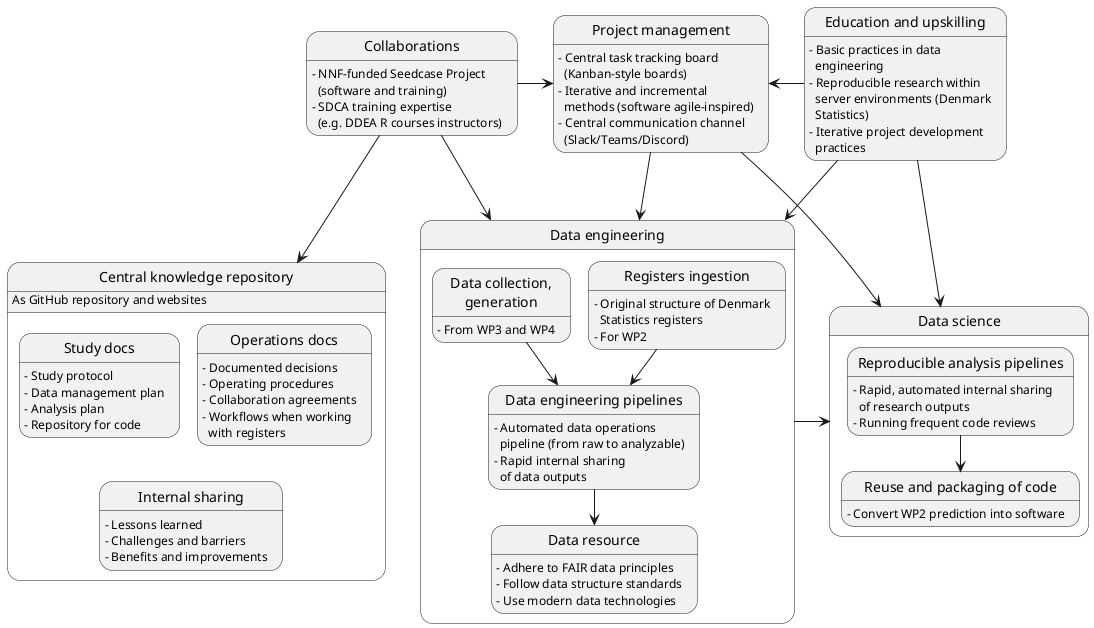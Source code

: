@startuml actions

state "Central knowledge repository" as ckr { 
  ckr : As GitHub repository and websites 
  state "Study docs" as sd
  sd : - Study protocol
  sd : - Data management plan
  sd : - Analysis plan
  sd : - Repository for code

  state "Operations docs" as od
  od : - Documented decisions
  od : - Operating procedures
  od : - Collaboration agreements
  od : - Workflows when working\n  with registers
  
  state "Internal sharing" as share
  share : - Lessons learned
  share : - Challenges and barriers
  share : - Benefits and improvements
}

state "Data engineering" as de {
  state "Data collection,\ngeneration" as dc
  dc : - From WP3 and WP4
  
  state "Registers ingestion" as ri
  ri : - Original structure of Denmark\n  Statistics registers
  ri : - For WP2

  state "Data engineering pipelines" as dep
  dep : - Automated data operations\n  pipeline (from raw to analyzable)
  dep : - Rapid internal sharing\n  of data outputs

  state "Data resource" as dr
  dr : - Adhere to FAIR data principles
  dr : - Follow data structure standards
  dr : - Use modern data technologies
}

state "Data science" as ds {
  state "Reproducible analysis pipelines" as rap
  rap : - Rapid, automated internal sharing\n  of research outputs
  rap : - Running frequent code reviews

  state "Reuse and packaging of code" as pkg
  pkg : - Convert WP2 prediction into software
}

state "Project management" as pm
pm : - Central task tracking board\n  (Kanban-style boards)
pm : - Iterative and incremental\n  methods (software agile-inspired)
pm : - Central communication channel\n  (Slack/Teams/Discord)

state "Education and upskilling" as edu
edu : - Basic practices in data\n  engineering
edu : - Reproducible research within\n  server environments (Denmark\n  Statistics)
edu : - Iterative project development\n  practices


state "Collaborations" as collab
collab : - NNF-funded Seedcase Project\n  (software and training)
collab : - SDCA training expertise\n  (e.g. DDEA R courses instructors)

ckr -[hidden]> de
de -> ds

sd -[hidden]-> share
od -[hidden]-> share

pm --> de
pm --> ds
dc --> dep
dc -[hidden]> ri
ri --> dep
dep --> dr

collab -> pm
collab --> ckr
collab --> de

edu -left> pm
edu --> de
edu --> ds

rap --> pkg

@enduml
